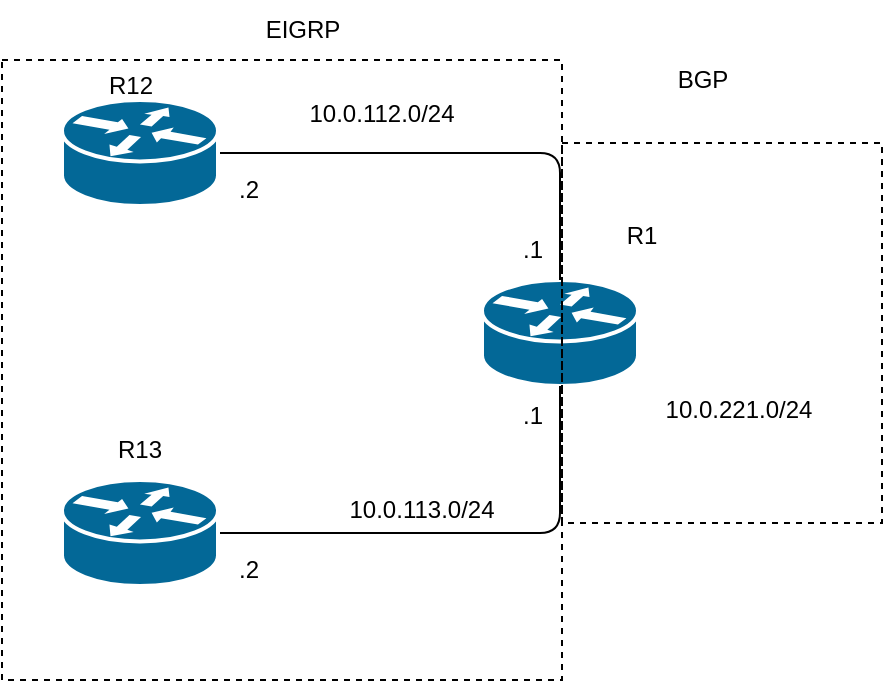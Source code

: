 <mxfile>
    <diagram id="m9W3jjD_vpxuD9zGj7Lp" name="Page-1">
        <mxGraphModel dx="322" dy="768" grid="1" gridSize="10" guides="1" tooltips="1" connect="1" arrows="1" fold="1" page="1" pageScale="1" pageWidth="850" pageHeight="1100" math="0" shadow="0">
            <root>
                <mxCell id="0"/>
                <mxCell id="1" parent="0"/>
                <mxCell id="2" value="" style="shape=mxgraph.cisco.routers.router;sketch=0;html=1;pointerEvents=1;dashed=0;fillColor=#036897;strokeColor=#ffffff;strokeWidth=2;verticalLabelPosition=bottom;verticalAlign=top;align=center;outlineConnect=0;" parent="1" vertex="1">
                    <mxGeometry x="650" y="270" width="78" height="53" as="geometry"/>
                </mxCell>
                <mxCell id="10" style="edgeStyle=orthogonalEdgeStyle;rounded=1;html=1;endArrow=none;endFill=0;" parent="1" source="7" target="2" edge="1">
                    <mxGeometry relative="1" as="geometry"/>
                </mxCell>
                <mxCell id="7" value="" style="shape=mxgraph.cisco.routers.router;sketch=0;html=1;pointerEvents=1;dashed=0;fillColor=#036897;strokeColor=#ffffff;strokeWidth=2;verticalLabelPosition=bottom;verticalAlign=top;align=center;outlineConnect=0;" parent="1" vertex="1">
                    <mxGeometry x="440" y="180" width="78" height="53" as="geometry"/>
                </mxCell>
                <mxCell id="9" style="edgeStyle=orthogonalEdgeStyle;html=1;rounded=1;endArrow=none;endFill=0;" parent="1" source="8" target="2" edge="1">
                    <mxGeometry relative="1" as="geometry"/>
                </mxCell>
                <mxCell id="8" value="" style="shape=mxgraph.cisco.routers.router;sketch=0;html=1;pointerEvents=1;dashed=0;fillColor=#036897;strokeColor=#ffffff;strokeWidth=2;verticalLabelPosition=bottom;verticalAlign=top;align=center;outlineConnect=0;" parent="1" vertex="1">
                    <mxGeometry x="440" y="370" width="78" height="53" as="geometry"/>
                </mxCell>
                <mxCell id="11" value="R1" style="text;html=1;strokeColor=none;fillColor=none;align=center;verticalAlign=middle;whiteSpace=wrap;rounded=0;" parent="1" vertex="1">
                    <mxGeometry x="700" y="233" width="60" height="30" as="geometry"/>
                </mxCell>
                <mxCell id="14" value="" style="rounded=0;whiteSpace=wrap;html=1;fillColor=none;dashed=1;" parent="1" vertex="1">
                    <mxGeometry x="690" y="201.5" width="160" height="190" as="geometry"/>
                </mxCell>
                <mxCell id="16" value="" style="rounded=0;whiteSpace=wrap;html=1;dashed=1;fillColor=none;" parent="1" vertex="1">
                    <mxGeometry x="410" y="160" width="280" height="310" as="geometry"/>
                </mxCell>
                <mxCell id="17" value="EIGRP" style="text;html=1;align=center;verticalAlign=middle;resizable=0;points=[];autosize=1;strokeColor=none;fillColor=none;" parent="1" vertex="1">
                    <mxGeometry x="530" y="130" width="60" height="30" as="geometry"/>
                </mxCell>
                <mxCell id="18" value="BGP&lt;br&gt;" style="text;html=1;align=center;verticalAlign=middle;resizable=0;points=[];autosize=1;strokeColor=none;fillColor=none;" parent="1" vertex="1">
                    <mxGeometry x="735" y="155" width="50" height="30" as="geometry"/>
                </mxCell>
                <mxCell id="19" value="R12" style="text;html=1;strokeColor=none;fillColor=none;align=center;verticalAlign=middle;whiteSpace=wrap;rounded=0;dashed=1;" parent="1" vertex="1">
                    <mxGeometry x="449" y="160" width="51" height="25" as="geometry"/>
                </mxCell>
                <mxCell id="20" value="R13" style="text;html=1;strokeColor=none;fillColor=none;align=center;verticalAlign=middle;whiteSpace=wrap;rounded=0;dashed=1;" parent="1" vertex="1">
                    <mxGeometry x="449" y="340" width="60" height="30" as="geometry"/>
                </mxCell>
                <mxCell id="21" value="10.0.113.0/24" style="text;html=1;strokeColor=none;fillColor=none;align=center;verticalAlign=middle;whiteSpace=wrap;rounded=0;dashed=1;" parent="1" vertex="1">
                    <mxGeometry x="590" y="370" width="60" height="30" as="geometry"/>
                </mxCell>
                <mxCell id="22" value="10.0.112.0/24" style="text;html=1;strokeColor=none;fillColor=none;align=center;verticalAlign=middle;whiteSpace=wrap;rounded=0;dashed=1;" parent="1" vertex="1">
                    <mxGeometry x="570" y="171.5" width="60" height="30" as="geometry"/>
                </mxCell>
                <mxCell id="23" value=".1" style="text;html=1;align=center;verticalAlign=middle;resizable=0;points=[];autosize=1;strokeColor=none;fillColor=none;" parent="1" vertex="1">
                    <mxGeometry x="660" y="323" width="30" height="30" as="geometry"/>
                </mxCell>
                <mxCell id="24" value=".1" style="text;html=1;align=center;verticalAlign=middle;resizable=0;points=[];autosize=1;strokeColor=none;fillColor=none;" parent="1" vertex="1">
                    <mxGeometry x="660" y="240" width="30" height="30" as="geometry"/>
                </mxCell>
                <mxCell id="25" value=".2" style="text;html=1;align=center;verticalAlign=middle;resizable=0;points=[];autosize=1;strokeColor=none;fillColor=none;" parent="1" vertex="1">
                    <mxGeometry x="518" y="210" width="30" height="30" as="geometry"/>
                </mxCell>
                <mxCell id="26" value=".2" style="text;html=1;align=center;verticalAlign=middle;resizable=0;points=[];autosize=1;strokeColor=none;fillColor=none;" parent="1" vertex="1">
                    <mxGeometry x="518" y="400" width="30" height="30" as="geometry"/>
                </mxCell>
                <mxCell id="27" value="10.0.221.0/24&lt;br&gt;" style="text;html=1;align=center;verticalAlign=middle;resizable=0;points=[];autosize=1;strokeColor=none;fillColor=none;" vertex="1" parent="1">
                    <mxGeometry x="728" y="320" width="100" height="30" as="geometry"/>
                </mxCell>
            </root>
        </mxGraphModel>
    </diagram>
</mxfile>